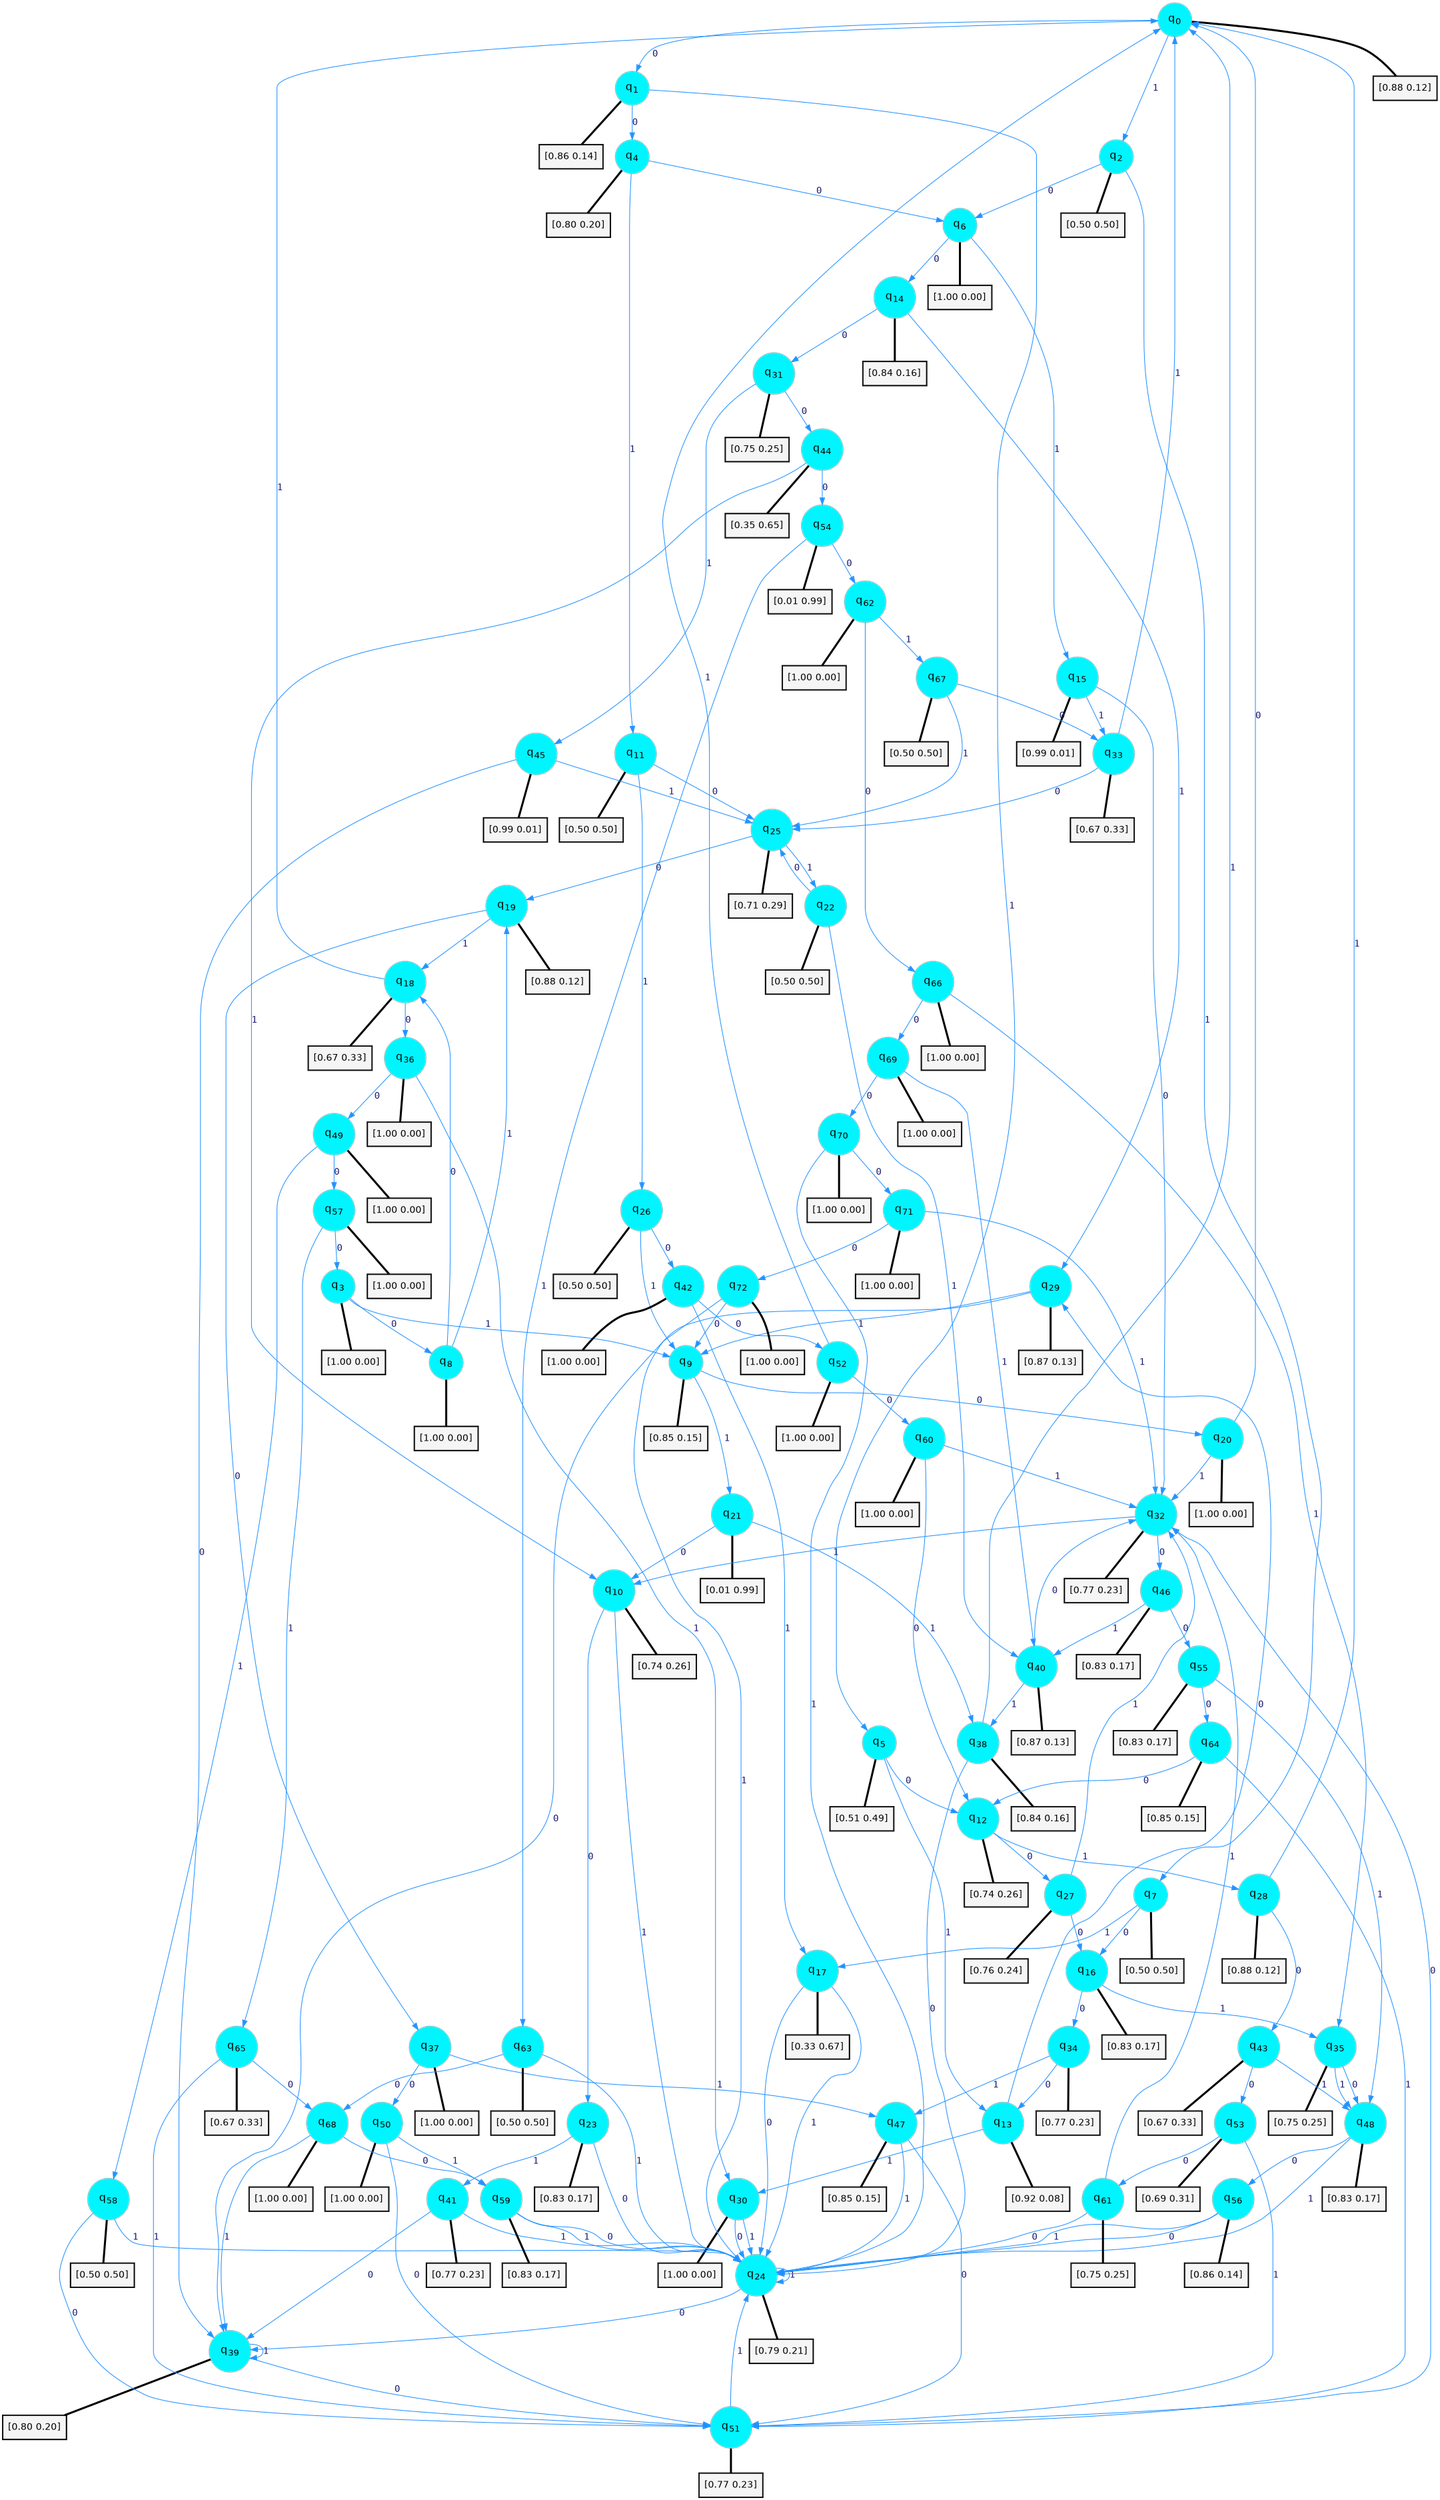 digraph G {
graph [
bgcolor=transparent, dpi=300, rankdir=TD, size="40,25"];
node [
color=gray, fillcolor=turquoise1, fontcolor=black, fontname=Helvetica, fontsize=16, fontweight=bold, shape=circle, style=filled];
edge [
arrowsize=1, color=dodgerblue1, fontcolor=midnightblue, fontname=courier, fontweight=bold, penwidth=1, style=solid, weight=20];
0[label=<q<SUB>0</SUB>>];
1[label=<q<SUB>1</SUB>>];
2[label=<q<SUB>2</SUB>>];
3[label=<q<SUB>3</SUB>>];
4[label=<q<SUB>4</SUB>>];
5[label=<q<SUB>5</SUB>>];
6[label=<q<SUB>6</SUB>>];
7[label=<q<SUB>7</SUB>>];
8[label=<q<SUB>8</SUB>>];
9[label=<q<SUB>9</SUB>>];
10[label=<q<SUB>10</SUB>>];
11[label=<q<SUB>11</SUB>>];
12[label=<q<SUB>12</SUB>>];
13[label=<q<SUB>13</SUB>>];
14[label=<q<SUB>14</SUB>>];
15[label=<q<SUB>15</SUB>>];
16[label=<q<SUB>16</SUB>>];
17[label=<q<SUB>17</SUB>>];
18[label=<q<SUB>18</SUB>>];
19[label=<q<SUB>19</SUB>>];
20[label=<q<SUB>20</SUB>>];
21[label=<q<SUB>21</SUB>>];
22[label=<q<SUB>22</SUB>>];
23[label=<q<SUB>23</SUB>>];
24[label=<q<SUB>24</SUB>>];
25[label=<q<SUB>25</SUB>>];
26[label=<q<SUB>26</SUB>>];
27[label=<q<SUB>27</SUB>>];
28[label=<q<SUB>28</SUB>>];
29[label=<q<SUB>29</SUB>>];
30[label=<q<SUB>30</SUB>>];
31[label=<q<SUB>31</SUB>>];
32[label=<q<SUB>32</SUB>>];
33[label=<q<SUB>33</SUB>>];
34[label=<q<SUB>34</SUB>>];
35[label=<q<SUB>35</SUB>>];
36[label=<q<SUB>36</SUB>>];
37[label=<q<SUB>37</SUB>>];
38[label=<q<SUB>38</SUB>>];
39[label=<q<SUB>39</SUB>>];
40[label=<q<SUB>40</SUB>>];
41[label=<q<SUB>41</SUB>>];
42[label=<q<SUB>42</SUB>>];
43[label=<q<SUB>43</SUB>>];
44[label=<q<SUB>44</SUB>>];
45[label=<q<SUB>45</SUB>>];
46[label=<q<SUB>46</SUB>>];
47[label=<q<SUB>47</SUB>>];
48[label=<q<SUB>48</SUB>>];
49[label=<q<SUB>49</SUB>>];
50[label=<q<SUB>50</SUB>>];
51[label=<q<SUB>51</SUB>>];
52[label=<q<SUB>52</SUB>>];
53[label=<q<SUB>53</SUB>>];
54[label=<q<SUB>54</SUB>>];
55[label=<q<SUB>55</SUB>>];
56[label=<q<SUB>56</SUB>>];
57[label=<q<SUB>57</SUB>>];
58[label=<q<SUB>58</SUB>>];
59[label=<q<SUB>59</SUB>>];
60[label=<q<SUB>60</SUB>>];
61[label=<q<SUB>61</SUB>>];
62[label=<q<SUB>62</SUB>>];
63[label=<q<SUB>63</SUB>>];
64[label=<q<SUB>64</SUB>>];
65[label=<q<SUB>65</SUB>>];
66[label=<q<SUB>66</SUB>>];
67[label=<q<SUB>67</SUB>>];
68[label=<q<SUB>68</SUB>>];
69[label=<q<SUB>69</SUB>>];
70[label=<q<SUB>70</SUB>>];
71[label=<q<SUB>71</SUB>>];
72[label=<q<SUB>72</SUB>>];
73[label="[0.88 0.12]", shape=box,fontcolor=black, fontname=Helvetica, fontsize=14, penwidth=2, fillcolor=whitesmoke,color=black];
74[label="[0.86 0.14]", shape=box,fontcolor=black, fontname=Helvetica, fontsize=14, penwidth=2, fillcolor=whitesmoke,color=black];
75[label="[0.50 0.50]", shape=box,fontcolor=black, fontname=Helvetica, fontsize=14, penwidth=2, fillcolor=whitesmoke,color=black];
76[label="[1.00 0.00]", shape=box,fontcolor=black, fontname=Helvetica, fontsize=14, penwidth=2, fillcolor=whitesmoke,color=black];
77[label="[0.80 0.20]", shape=box,fontcolor=black, fontname=Helvetica, fontsize=14, penwidth=2, fillcolor=whitesmoke,color=black];
78[label="[0.51 0.49]", shape=box,fontcolor=black, fontname=Helvetica, fontsize=14, penwidth=2, fillcolor=whitesmoke,color=black];
79[label="[1.00 0.00]", shape=box,fontcolor=black, fontname=Helvetica, fontsize=14, penwidth=2, fillcolor=whitesmoke,color=black];
80[label="[0.50 0.50]", shape=box,fontcolor=black, fontname=Helvetica, fontsize=14, penwidth=2, fillcolor=whitesmoke,color=black];
81[label="[1.00 0.00]", shape=box,fontcolor=black, fontname=Helvetica, fontsize=14, penwidth=2, fillcolor=whitesmoke,color=black];
82[label="[0.85 0.15]", shape=box,fontcolor=black, fontname=Helvetica, fontsize=14, penwidth=2, fillcolor=whitesmoke,color=black];
83[label="[0.74 0.26]", shape=box,fontcolor=black, fontname=Helvetica, fontsize=14, penwidth=2, fillcolor=whitesmoke,color=black];
84[label="[0.50 0.50]", shape=box,fontcolor=black, fontname=Helvetica, fontsize=14, penwidth=2, fillcolor=whitesmoke,color=black];
85[label="[0.74 0.26]", shape=box,fontcolor=black, fontname=Helvetica, fontsize=14, penwidth=2, fillcolor=whitesmoke,color=black];
86[label="[0.92 0.08]", shape=box,fontcolor=black, fontname=Helvetica, fontsize=14, penwidth=2, fillcolor=whitesmoke,color=black];
87[label="[0.84 0.16]", shape=box,fontcolor=black, fontname=Helvetica, fontsize=14, penwidth=2, fillcolor=whitesmoke,color=black];
88[label="[0.99 0.01]", shape=box,fontcolor=black, fontname=Helvetica, fontsize=14, penwidth=2, fillcolor=whitesmoke,color=black];
89[label="[0.83 0.17]", shape=box,fontcolor=black, fontname=Helvetica, fontsize=14, penwidth=2, fillcolor=whitesmoke,color=black];
90[label="[0.33 0.67]", shape=box,fontcolor=black, fontname=Helvetica, fontsize=14, penwidth=2, fillcolor=whitesmoke,color=black];
91[label="[0.67 0.33]", shape=box,fontcolor=black, fontname=Helvetica, fontsize=14, penwidth=2, fillcolor=whitesmoke,color=black];
92[label="[0.88 0.12]", shape=box,fontcolor=black, fontname=Helvetica, fontsize=14, penwidth=2, fillcolor=whitesmoke,color=black];
93[label="[1.00 0.00]", shape=box,fontcolor=black, fontname=Helvetica, fontsize=14, penwidth=2, fillcolor=whitesmoke,color=black];
94[label="[0.01 0.99]", shape=box,fontcolor=black, fontname=Helvetica, fontsize=14, penwidth=2, fillcolor=whitesmoke,color=black];
95[label="[0.50 0.50]", shape=box,fontcolor=black, fontname=Helvetica, fontsize=14, penwidth=2, fillcolor=whitesmoke,color=black];
96[label="[0.83 0.17]", shape=box,fontcolor=black, fontname=Helvetica, fontsize=14, penwidth=2, fillcolor=whitesmoke,color=black];
97[label="[0.79 0.21]", shape=box,fontcolor=black, fontname=Helvetica, fontsize=14, penwidth=2, fillcolor=whitesmoke,color=black];
98[label="[0.71 0.29]", shape=box,fontcolor=black, fontname=Helvetica, fontsize=14, penwidth=2, fillcolor=whitesmoke,color=black];
99[label="[0.50 0.50]", shape=box,fontcolor=black, fontname=Helvetica, fontsize=14, penwidth=2, fillcolor=whitesmoke,color=black];
100[label="[0.76 0.24]", shape=box,fontcolor=black, fontname=Helvetica, fontsize=14, penwidth=2, fillcolor=whitesmoke,color=black];
101[label="[0.88 0.12]", shape=box,fontcolor=black, fontname=Helvetica, fontsize=14, penwidth=2, fillcolor=whitesmoke,color=black];
102[label="[0.87 0.13]", shape=box,fontcolor=black, fontname=Helvetica, fontsize=14, penwidth=2, fillcolor=whitesmoke,color=black];
103[label="[1.00 0.00]", shape=box,fontcolor=black, fontname=Helvetica, fontsize=14, penwidth=2, fillcolor=whitesmoke,color=black];
104[label="[0.75 0.25]", shape=box,fontcolor=black, fontname=Helvetica, fontsize=14, penwidth=2, fillcolor=whitesmoke,color=black];
105[label="[0.77 0.23]", shape=box,fontcolor=black, fontname=Helvetica, fontsize=14, penwidth=2, fillcolor=whitesmoke,color=black];
106[label="[0.67 0.33]", shape=box,fontcolor=black, fontname=Helvetica, fontsize=14, penwidth=2, fillcolor=whitesmoke,color=black];
107[label="[0.77 0.23]", shape=box,fontcolor=black, fontname=Helvetica, fontsize=14, penwidth=2, fillcolor=whitesmoke,color=black];
108[label="[0.75 0.25]", shape=box,fontcolor=black, fontname=Helvetica, fontsize=14, penwidth=2, fillcolor=whitesmoke,color=black];
109[label="[1.00 0.00]", shape=box,fontcolor=black, fontname=Helvetica, fontsize=14, penwidth=2, fillcolor=whitesmoke,color=black];
110[label="[1.00 0.00]", shape=box,fontcolor=black, fontname=Helvetica, fontsize=14, penwidth=2, fillcolor=whitesmoke,color=black];
111[label="[0.84 0.16]", shape=box,fontcolor=black, fontname=Helvetica, fontsize=14, penwidth=2, fillcolor=whitesmoke,color=black];
112[label="[0.80 0.20]", shape=box,fontcolor=black, fontname=Helvetica, fontsize=14, penwidth=2, fillcolor=whitesmoke,color=black];
113[label="[0.87 0.13]", shape=box,fontcolor=black, fontname=Helvetica, fontsize=14, penwidth=2, fillcolor=whitesmoke,color=black];
114[label="[0.77 0.23]", shape=box,fontcolor=black, fontname=Helvetica, fontsize=14, penwidth=2, fillcolor=whitesmoke,color=black];
115[label="[1.00 0.00]", shape=box,fontcolor=black, fontname=Helvetica, fontsize=14, penwidth=2, fillcolor=whitesmoke,color=black];
116[label="[0.67 0.33]", shape=box,fontcolor=black, fontname=Helvetica, fontsize=14, penwidth=2, fillcolor=whitesmoke,color=black];
117[label="[0.35 0.65]", shape=box,fontcolor=black, fontname=Helvetica, fontsize=14, penwidth=2, fillcolor=whitesmoke,color=black];
118[label="[0.99 0.01]", shape=box,fontcolor=black, fontname=Helvetica, fontsize=14, penwidth=2, fillcolor=whitesmoke,color=black];
119[label="[0.83 0.17]", shape=box,fontcolor=black, fontname=Helvetica, fontsize=14, penwidth=2, fillcolor=whitesmoke,color=black];
120[label="[0.85 0.15]", shape=box,fontcolor=black, fontname=Helvetica, fontsize=14, penwidth=2, fillcolor=whitesmoke,color=black];
121[label="[0.83 0.17]", shape=box,fontcolor=black, fontname=Helvetica, fontsize=14, penwidth=2, fillcolor=whitesmoke,color=black];
122[label="[1.00 0.00]", shape=box,fontcolor=black, fontname=Helvetica, fontsize=14, penwidth=2, fillcolor=whitesmoke,color=black];
123[label="[1.00 0.00]", shape=box,fontcolor=black, fontname=Helvetica, fontsize=14, penwidth=2, fillcolor=whitesmoke,color=black];
124[label="[0.77 0.23]", shape=box,fontcolor=black, fontname=Helvetica, fontsize=14, penwidth=2, fillcolor=whitesmoke,color=black];
125[label="[1.00 0.00]", shape=box,fontcolor=black, fontname=Helvetica, fontsize=14, penwidth=2, fillcolor=whitesmoke,color=black];
126[label="[0.69 0.31]", shape=box,fontcolor=black, fontname=Helvetica, fontsize=14, penwidth=2, fillcolor=whitesmoke,color=black];
127[label="[0.01 0.99]", shape=box,fontcolor=black, fontname=Helvetica, fontsize=14, penwidth=2, fillcolor=whitesmoke,color=black];
128[label="[0.83 0.17]", shape=box,fontcolor=black, fontname=Helvetica, fontsize=14, penwidth=2, fillcolor=whitesmoke,color=black];
129[label="[0.86 0.14]", shape=box,fontcolor=black, fontname=Helvetica, fontsize=14, penwidth=2, fillcolor=whitesmoke,color=black];
130[label="[1.00 0.00]", shape=box,fontcolor=black, fontname=Helvetica, fontsize=14, penwidth=2, fillcolor=whitesmoke,color=black];
131[label="[0.50 0.50]", shape=box,fontcolor=black, fontname=Helvetica, fontsize=14, penwidth=2, fillcolor=whitesmoke,color=black];
132[label="[0.83 0.17]", shape=box,fontcolor=black, fontname=Helvetica, fontsize=14, penwidth=2, fillcolor=whitesmoke,color=black];
133[label="[1.00 0.00]", shape=box,fontcolor=black, fontname=Helvetica, fontsize=14, penwidth=2, fillcolor=whitesmoke,color=black];
134[label="[0.75 0.25]", shape=box,fontcolor=black, fontname=Helvetica, fontsize=14, penwidth=2, fillcolor=whitesmoke,color=black];
135[label="[1.00 0.00]", shape=box,fontcolor=black, fontname=Helvetica, fontsize=14, penwidth=2, fillcolor=whitesmoke,color=black];
136[label="[0.50 0.50]", shape=box,fontcolor=black, fontname=Helvetica, fontsize=14, penwidth=2, fillcolor=whitesmoke,color=black];
137[label="[0.85 0.15]", shape=box,fontcolor=black, fontname=Helvetica, fontsize=14, penwidth=2, fillcolor=whitesmoke,color=black];
138[label="[0.67 0.33]", shape=box,fontcolor=black, fontname=Helvetica, fontsize=14, penwidth=2, fillcolor=whitesmoke,color=black];
139[label="[1.00 0.00]", shape=box,fontcolor=black, fontname=Helvetica, fontsize=14, penwidth=2, fillcolor=whitesmoke,color=black];
140[label="[0.50 0.50]", shape=box,fontcolor=black, fontname=Helvetica, fontsize=14, penwidth=2, fillcolor=whitesmoke,color=black];
141[label="[1.00 0.00]", shape=box,fontcolor=black, fontname=Helvetica, fontsize=14, penwidth=2, fillcolor=whitesmoke,color=black];
142[label="[1.00 0.00]", shape=box,fontcolor=black, fontname=Helvetica, fontsize=14, penwidth=2, fillcolor=whitesmoke,color=black];
143[label="[1.00 0.00]", shape=box,fontcolor=black, fontname=Helvetica, fontsize=14, penwidth=2, fillcolor=whitesmoke,color=black];
144[label="[1.00 0.00]", shape=box,fontcolor=black, fontname=Helvetica, fontsize=14, penwidth=2, fillcolor=whitesmoke,color=black];
145[label="[1.00 0.00]", shape=box,fontcolor=black, fontname=Helvetica, fontsize=14, penwidth=2, fillcolor=whitesmoke,color=black];
0->1 [label=0];
0->2 [label=1];
0->73 [arrowhead=none, penwidth=3,color=black];
1->4 [label=0];
1->5 [label=1];
1->74 [arrowhead=none, penwidth=3,color=black];
2->6 [label=0];
2->7 [label=1];
2->75 [arrowhead=none, penwidth=3,color=black];
3->8 [label=0];
3->9 [label=1];
3->76 [arrowhead=none, penwidth=3,color=black];
4->6 [label=0];
4->11 [label=1];
4->77 [arrowhead=none, penwidth=3,color=black];
5->12 [label=0];
5->13 [label=1];
5->78 [arrowhead=none, penwidth=3,color=black];
6->14 [label=0];
6->15 [label=1];
6->79 [arrowhead=none, penwidth=3,color=black];
7->16 [label=0];
7->17 [label=1];
7->80 [arrowhead=none, penwidth=3,color=black];
8->18 [label=0];
8->19 [label=1];
8->81 [arrowhead=none, penwidth=3,color=black];
9->20 [label=0];
9->21 [label=1];
9->82 [arrowhead=none, penwidth=3,color=black];
10->23 [label=0];
10->24 [label=1];
10->83 [arrowhead=none, penwidth=3,color=black];
11->25 [label=0];
11->26 [label=1];
11->84 [arrowhead=none, penwidth=3,color=black];
12->27 [label=0];
12->28 [label=1];
12->85 [arrowhead=none, penwidth=3,color=black];
13->29 [label=0];
13->30 [label=1];
13->86 [arrowhead=none, penwidth=3,color=black];
14->31 [label=0];
14->29 [label=1];
14->87 [arrowhead=none, penwidth=3,color=black];
15->32 [label=0];
15->33 [label=1];
15->88 [arrowhead=none, penwidth=3,color=black];
16->34 [label=0];
16->35 [label=1];
16->89 [arrowhead=none, penwidth=3,color=black];
17->24 [label=0];
17->24 [label=1];
17->90 [arrowhead=none, penwidth=3,color=black];
18->36 [label=0];
18->0 [label=1];
18->91 [arrowhead=none, penwidth=3,color=black];
19->37 [label=0];
19->18 [label=1];
19->92 [arrowhead=none, penwidth=3,color=black];
20->0 [label=0];
20->32 [label=1];
20->93 [arrowhead=none, penwidth=3,color=black];
21->10 [label=0];
21->38 [label=1];
21->94 [arrowhead=none, penwidth=3,color=black];
22->25 [label=0];
22->40 [label=1];
22->95 [arrowhead=none, penwidth=3,color=black];
23->24 [label=0];
23->41 [label=1];
23->96 [arrowhead=none, penwidth=3,color=black];
24->39 [label=0];
24->24 [label=1];
24->97 [arrowhead=none, penwidth=3,color=black];
25->19 [label=0];
25->22 [label=1];
25->98 [arrowhead=none, penwidth=3,color=black];
26->42 [label=0];
26->9 [label=1];
26->99 [arrowhead=none, penwidth=3,color=black];
27->16 [label=0];
27->32 [label=1];
27->100 [arrowhead=none, penwidth=3,color=black];
28->43 [label=0];
28->0 [label=1];
28->101 [arrowhead=none, penwidth=3,color=black];
29->39 [label=0];
29->9 [label=1];
29->102 [arrowhead=none, penwidth=3,color=black];
30->24 [label=0];
30->24 [label=1];
30->103 [arrowhead=none, penwidth=3,color=black];
31->44 [label=0];
31->45 [label=1];
31->104 [arrowhead=none, penwidth=3,color=black];
32->46 [label=0];
32->10 [label=1];
32->105 [arrowhead=none, penwidth=3,color=black];
33->25 [label=0];
33->0 [label=1];
33->106 [arrowhead=none, penwidth=3,color=black];
34->13 [label=0];
34->47 [label=1];
34->107 [arrowhead=none, penwidth=3,color=black];
35->48 [label=0];
35->48 [label=1];
35->108 [arrowhead=none, penwidth=3,color=black];
36->49 [label=0];
36->30 [label=1];
36->109 [arrowhead=none, penwidth=3,color=black];
37->50 [label=0];
37->47 [label=1];
37->110 [arrowhead=none, penwidth=3,color=black];
38->24 [label=0];
38->0 [label=1];
38->111 [arrowhead=none, penwidth=3,color=black];
39->51 [label=0];
39->39 [label=1];
39->112 [arrowhead=none, penwidth=3,color=black];
40->32 [label=0];
40->38 [label=1];
40->113 [arrowhead=none, penwidth=3,color=black];
41->39 [label=0];
41->24 [label=1];
41->114 [arrowhead=none, penwidth=3,color=black];
42->52 [label=0];
42->17 [label=1];
42->115 [arrowhead=none, penwidth=3,color=black];
43->53 [label=0];
43->48 [label=1];
43->116 [arrowhead=none, penwidth=3,color=black];
44->54 [label=0];
44->10 [label=1];
44->117 [arrowhead=none, penwidth=3,color=black];
45->39 [label=0];
45->25 [label=1];
45->118 [arrowhead=none, penwidth=3,color=black];
46->55 [label=0];
46->40 [label=1];
46->119 [arrowhead=none, penwidth=3,color=black];
47->51 [label=0];
47->24 [label=1];
47->120 [arrowhead=none, penwidth=3,color=black];
48->56 [label=0];
48->24 [label=1];
48->121 [arrowhead=none, penwidth=3,color=black];
49->57 [label=0];
49->58 [label=1];
49->122 [arrowhead=none, penwidth=3,color=black];
50->51 [label=0];
50->59 [label=1];
50->123 [arrowhead=none, penwidth=3,color=black];
51->32 [label=0];
51->24 [label=1];
51->124 [arrowhead=none, penwidth=3,color=black];
52->60 [label=0];
52->0 [label=1];
52->125 [arrowhead=none, penwidth=3,color=black];
53->61 [label=0];
53->51 [label=1];
53->126 [arrowhead=none, penwidth=3,color=black];
54->62 [label=0];
54->63 [label=1];
54->127 [arrowhead=none, penwidth=3,color=black];
55->64 [label=0];
55->48 [label=1];
55->128 [arrowhead=none, penwidth=3,color=black];
56->24 [label=0];
56->24 [label=1];
56->129 [arrowhead=none, penwidth=3,color=black];
57->3 [label=0];
57->65 [label=1];
57->130 [arrowhead=none, penwidth=3,color=black];
58->51 [label=0];
58->24 [label=1];
58->131 [arrowhead=none, penwidth=3,color=black];
59->24 [label=0];
59->24 [label=1];
59->132 [arrowhead=none, penwidth=3,color=black];
60->12 [label=0];
60->32 [label=1];
60->133 [arrowhead=none, penwidth=3,color=black];
61->24 [label=0];
61->32 [label=1];
61->134 [arrowhead=none, penwidth=3,color=black];
62->66 [label=0];
62->67 [label=1];
62->135 [arrowhead=none, penwidth=3,color=black];
63->68 [label=0];
63->24 [label=1];
63->136 [arrowhead=none, penwidth=3,color=black];
64->12 [label=0];
64->51 [label=1];
64->137 [arrowhead=none, penwidth=3,color=black];
65->68 [label=0];
65->51 [label=1];
65->138 [arrowhead=none, penwidth=3,color=black];
66->69 [label=0];
66->35 [label=1];
66->139 [arrowhead=none, penwidth=3,color=black];
67->33 [label=0];
67->25 [label=1];
67->140 [arrowhead=none, penwidth=3,color=black];
68->59 [label=0];
68->39 [label=1];
68->141 [arrowhead=none, penwidth=3,color=black];
69->70 [label=0];
69->40 [label=1];
69->142 [arrowhead=none, penwidth=3,color=black];
70->71 [label=0];
70->24 [label=1];
70->143 [arrowhead=none, penwidth=3,color=black];
71->72 [label=0];
71->32 [label=1];
71->144 [arrowhead=none, penwidth=3,color=black];
72->9 [label=0];
72->24 [label=1];
72->145 [arrowhead=none, penwidth=3,color=black];
}
